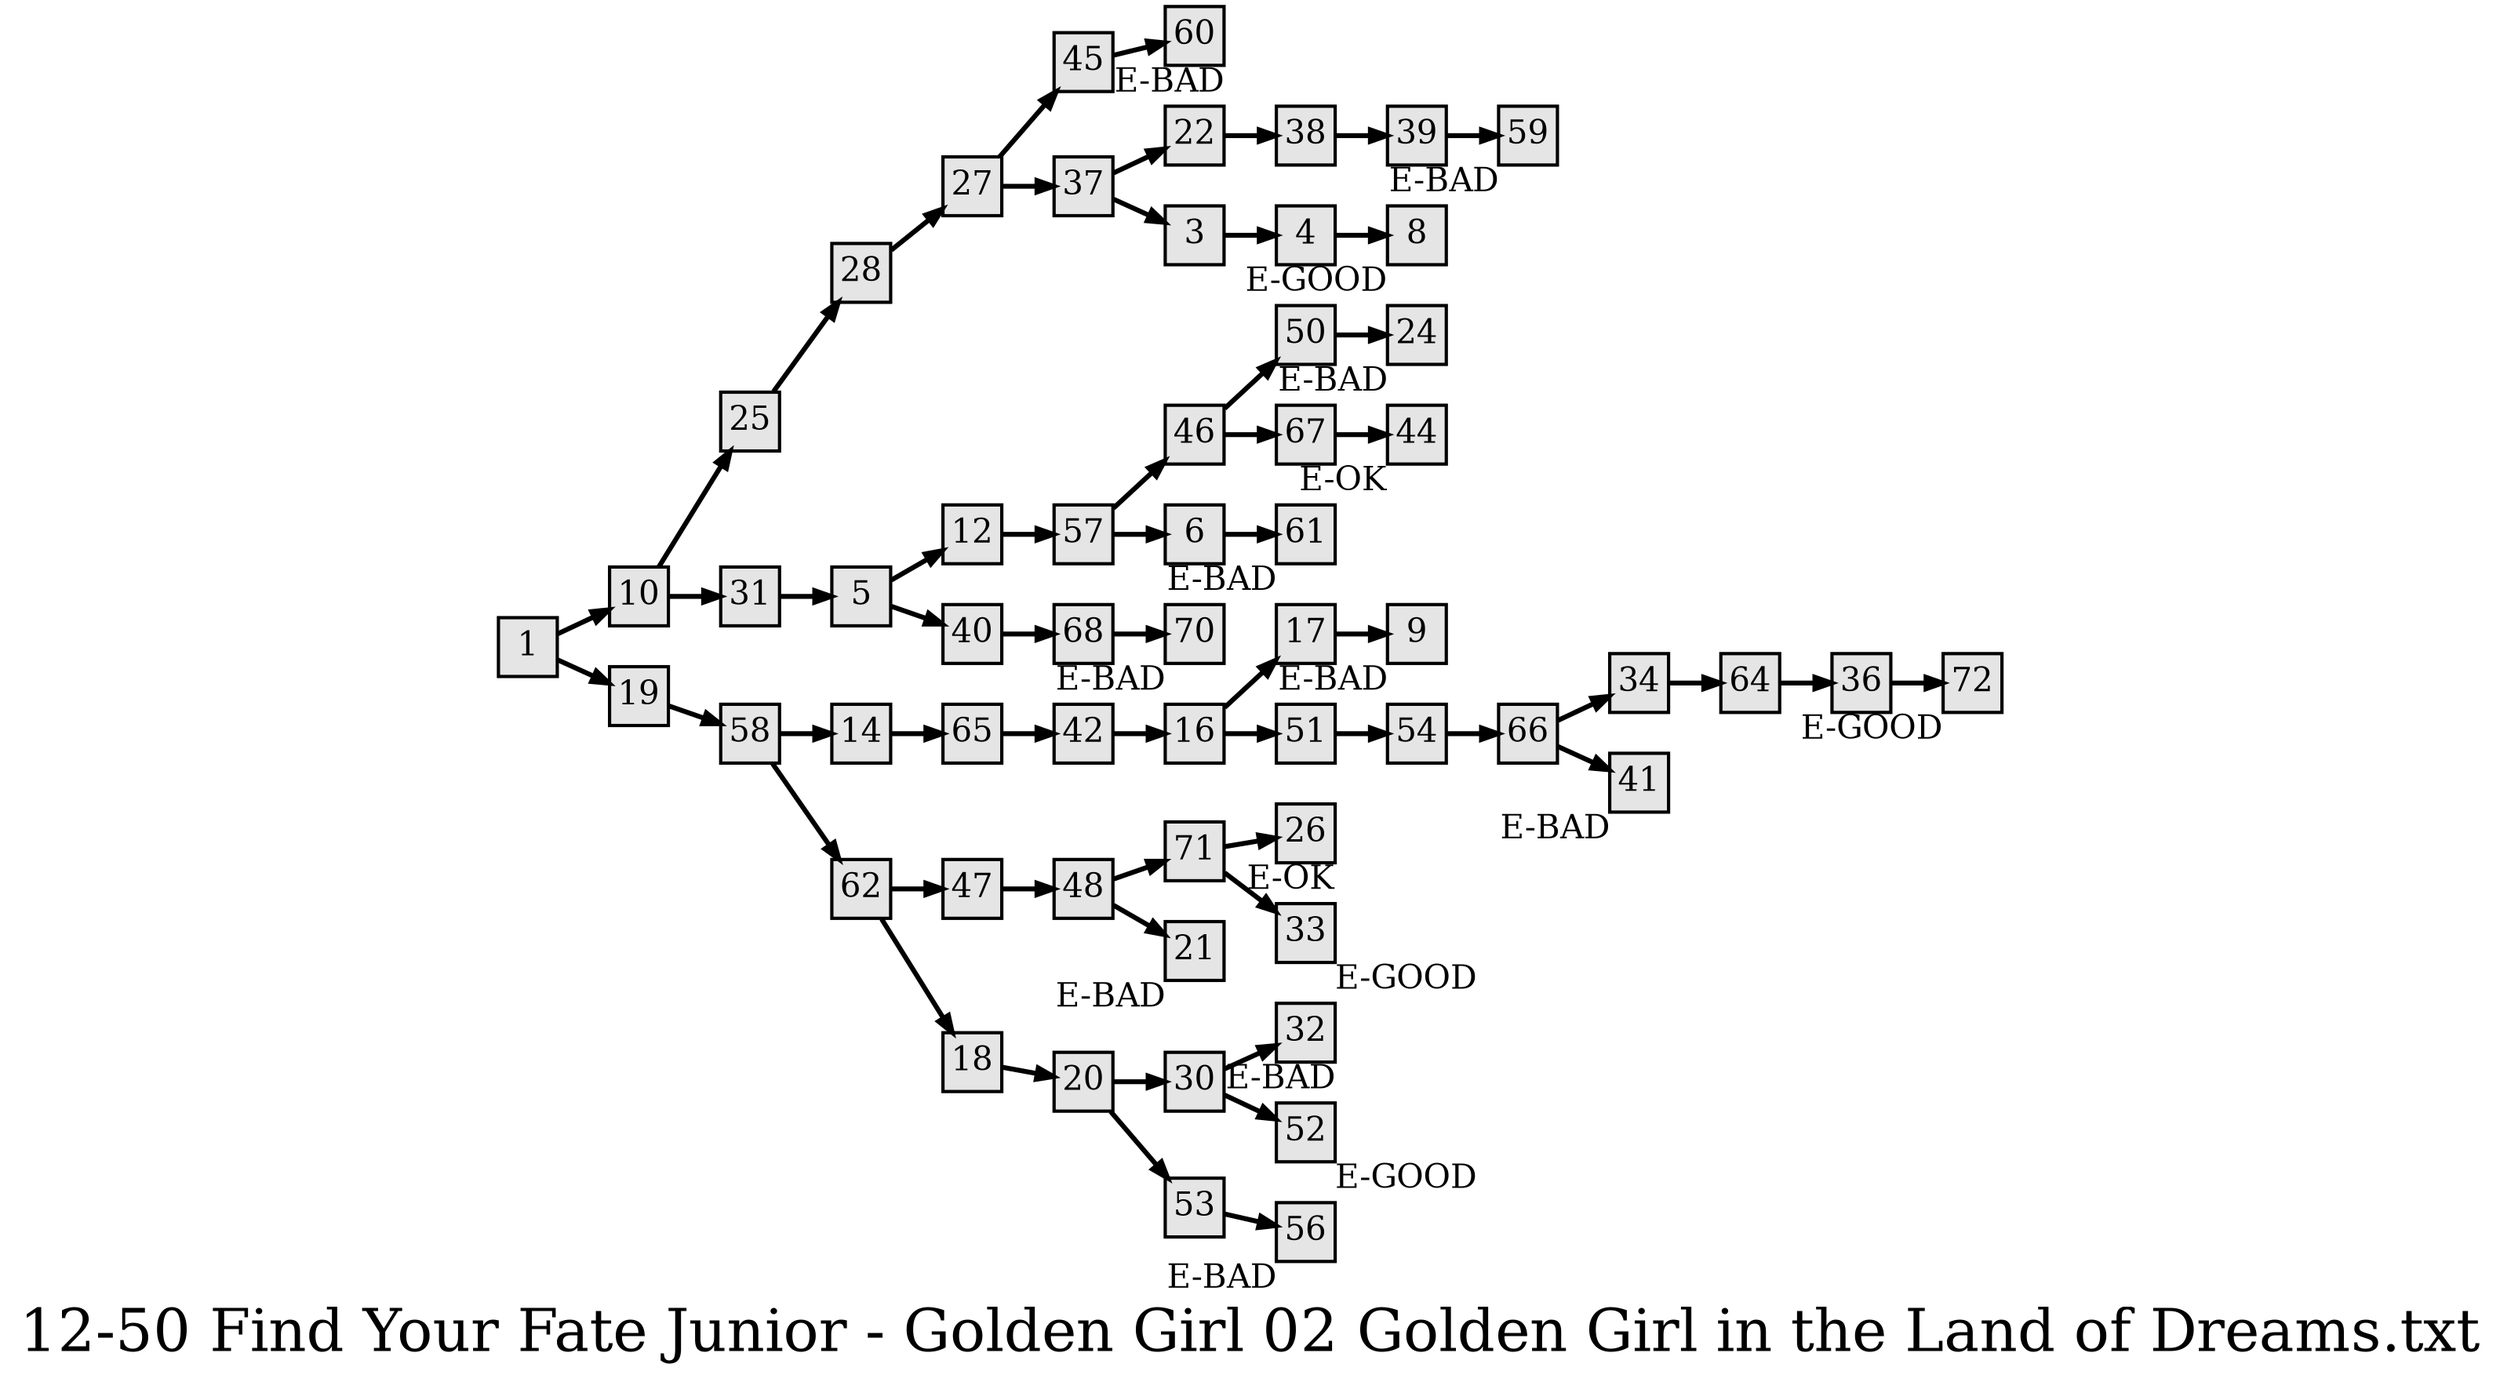 digraph g{
  graph [ label="12-50 Find Your Fate Junior - Golden Girl 02 Golden Girl in the Land of Dreams.txt" rankdir=LR, ordering=out, fontsize=36, nodesep="0.35", ranksep="0.45"];
  node  [shape=rect, penwidth=2, fontsize=20, style=filled, fillcolor=grey90, margin="0,0", labelfloat=true, regular=true, fixedsize=true];
  edge  [labelfloat=true, penwidth=3, fontsize=12];

  1 -> 10;
  1 -> 19;
  3 -> 4;
  4 -> 8;
  5 -> 12;
  5 -> 40;
  6 -> 61;
  8	[ xlabel="E-GOOD" ];
  9	[ xlabel="E-BAD" ];
  10 -> 25;
  10 -> 31;
  12 -> 57;
  14 -> 65;
  16 -> 17;
  16 -> 51;
  17 -> 9;
  18 -> 20;
  19 -> 58;
  20 -> 30;
  20 -> 53;
  21	[ xlabel="E-BAD" ];
  22 -> 38;
  24	[ xlabel="E-BAD" ];
  25 -> 28;
  26	[ xlabel="E-OK" ];
  27 -> 45;
  27 -> 37;
  28 -> 27;
  30 -> 32;
  30 -> 52;
  31 -> 5;
  32	[ xlabel="E-BAD" ];
  33	[ xlabel="E-GOOD" ];
  34 -> 64;
  36 -> 72;
  37 -> 22;
  37 -> 3;
  38 -> 39;
  39 -> 59;
  40 -> 68;
  41	[ xlabel="E-BAD" ];
  42 -> 16;
  44	[ xlabel="E-OK" ];
  45 -> 60;
  46 -> 50;
  46 -> 67;
  47 -> 48;
  48 -> 71;
  48 -> 21;
  50 -> 24;
  51 -> 54;
  52	[ xlabel="E-GOOD" ];
  53 -> 56;
  54 -> 66;
  56	[ xlabel="E-BAD" ];
  57 -> 46;
  57 -> 6;
  58 -> 14;
  58 -> 62;
  59	[ xlabel="E-BAD" ];
  60	[ xlabel="E-BAD" ];
  61	[ xlabel="E-BAD" ];
  62 -> 47;
  62 -> 18;
  64 -> 36;
  65 -> 42;
  66 -> 34;
  66 -> 41;
  67 -> 44;
  68 -> 70;
  70	[ xlabel="E-BAD" ];
  71 -> 26;
  71 -> 33;
  72	[ xlabel="E-GOOD" ];
}

